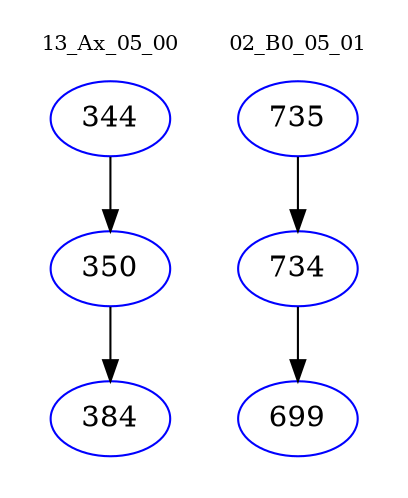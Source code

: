 digraph{
subgraph cluster_0 {
color = white
label = "13_Ax_05_00";
fontsize=10;
T0_344 [label="344", color="blue"]
T0_344 -> T0_350 [color="black"]
T0_350 [label="350", color="blue"]
T0_350 -> T0_384 [color="black"]
T0_384 [label="384", color="blue"]
}
subgraph cluster_1 {
color = white
label = "02_B0_05_01";
fontsize=10;
T1_735 [label="735", color="blue"]
T1_735 -> T1_734 [color="black"]
T1_734 [label="734", color="blue"]
T1_734 -> T1_699 [color="black"]
T1_699 [label="699", color="blue"]
}
}
